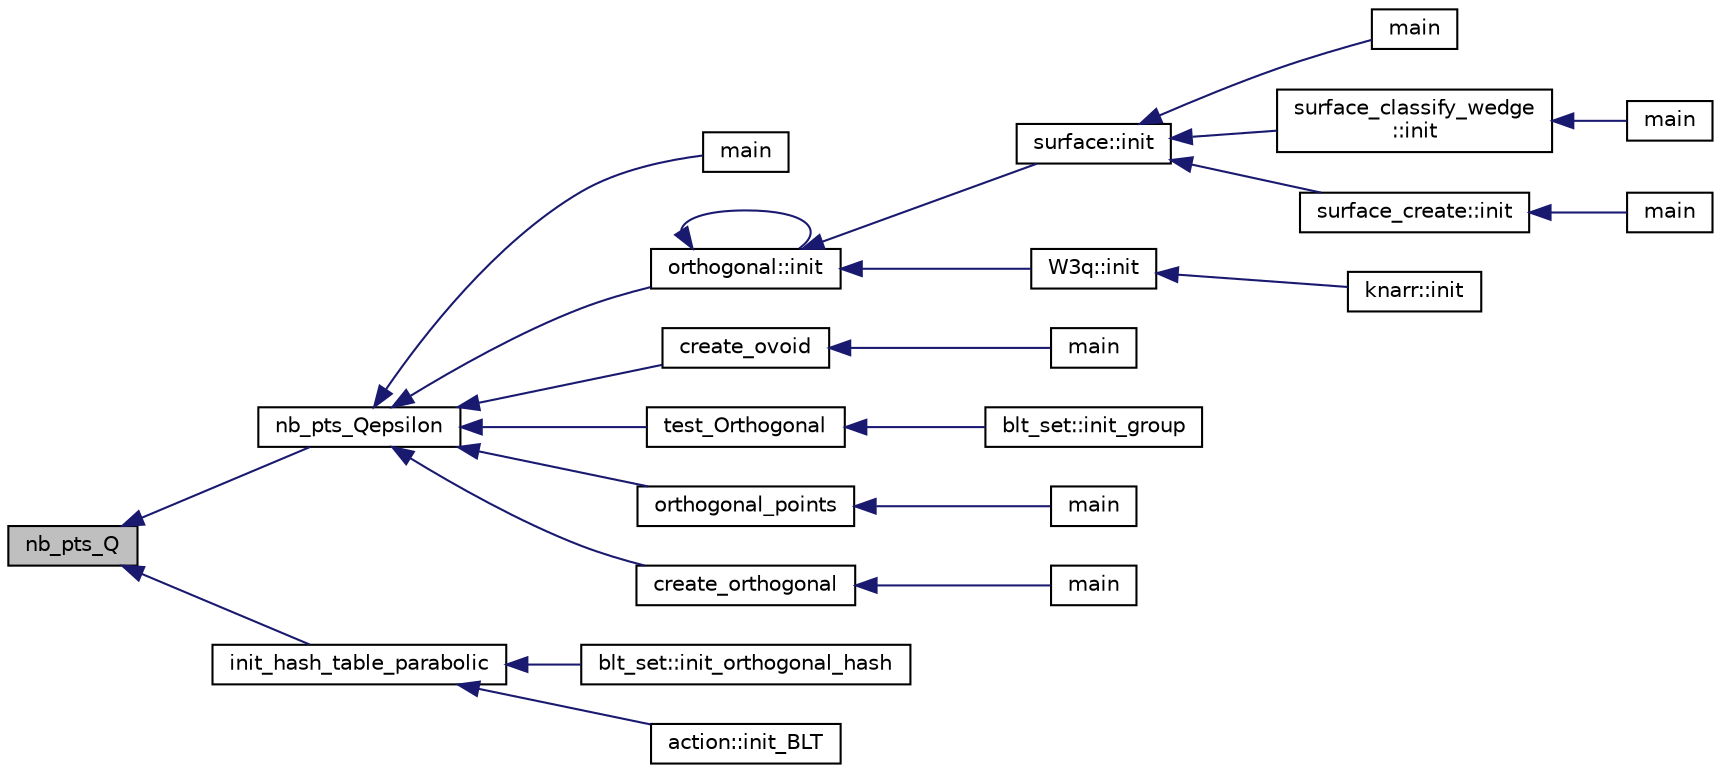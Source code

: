 digraph "nb_pts_Q"
{
  edge [fontname="Helvetica",fontsize="10",labelfontname="Helvetica",labelfontsize="10"];
  node [fontname="Helvetica",fontsize="10",shape=record];
  rankdir="LR";
  Node9867 [label="nb_pts_Q",height=0.2,width=0.4,color="black", fillcolor="grey75", style="filled", fontcolor="black"];
  Node9867 -> Node9868 [dir="back",color="midnightblue",fontsize="10",style="solid",fontname="Helvetica"];
  Node9868 [label="nb_pts_Qepsilon",height=0.2,width=0.4,color="black", fillcolor="white", style="filled",URL="$db/da0/lib_2foundations_2geometry_2orthogonal__points_8_c.html#acbf91472684f545d7c79eecc893cc250"];
  Node9868 -> Node9869 [dir="back",color="midnightblue",fontsize="10",style="solid",fontname="Helvetica"];
  Node9869 [label="main",height=0.2,width=0.4,color="black", fillcolor="white", style="filled",URL="$d1/d15/apps_2combinatorics_2orthogonal_8_c.html#a3c04138a5bfe5d72780bb7e82a18e627"];
  Node9868 -> Node9870 [dir="back",color="midnightblue",fontsize="10",style="solid",fontname="Helvetica"];
  Node9870 [label="orthogonal::init",height=0.2,width=0.4,color="black", fillcolor="white", style="filled",URL="$d7/daa/classorthogonal.html#a8bd53ba30f34ac50889503f0f3ef6deb"];
  Node9870 -> Node9870 [dir="back",color="midnightblue",fontsize="10",style="solid",fontname="Helvetica"];
  Node9870 -> Node9871 [dir="back",color="midnightblue",fontsize="10",style="solid",fontname="Helvetica"];
  Node9871 [label="surface::init",height=0.2,width=0.4,color="black", fillcolor="white", style="filled",URL="$d5/d88/classsurface.html#a90570b0ca6ab02988159f2c40cb27308"];
  Node9871 -> Node9872 [dir="back",color="midnightblue",fontsize="10",style="solid",fontname="Helvetica"];
  Node9872 [label="main",height=0.2,width=0.4,color="black", fillcolor="white", style="filled",URL="$d6/dc3/arc__lifting__main_8_c.html#a217dbf8b442f20279ea00b898af96f52"];
  Node9871 -> Node9873 [dir="back",color="midnightblue",fontsize="10",style="solid",fontname="Helvetica"];
  Node9873 [label="surface_classify_wedge\l::init",height=0.2,width=0.4,color="black", fillcolor="white", style="filled",URL="$d7/d5c/classsurface__classify__wedge.html#a43302106663b307aa8274a5112a7010a"];
  Node9873 -> Node9874 [dir="back",color="midnightblue",fontsize="10",style="solid",fontname="Helvetica"];
  Node9874 [label="main",height=0.2,width=0.4,color="black", fillcolor="white", style="filled",URL="$df/df8/surface__classify_8_c.html#a217dbf8b442f20279ea00b898af96f52"];
  Node9871 -> Node9875 [dir="back",color="midnightblue",fontsize="10",style="solid",fontname="Helvetica"];
  Node9875 [label="surface_create::init",height=0.2,width=0.4,color="black", fillcolor="white", style="filled",URL="$de/da4/classsurface__create.html#ab0db5c12825f778e3caf8aa4da02eb06"];
  Node9875 -> Node9876 [dir="back",color="midnightblue",fontsize="10",style="solid",fontname="Helvetica"];
  Node9876 [label="main",height=0.2,width=0.4,color="black", fillcolor="white", style="filled",URL="$d2/dfa/create__surface__main_8_c.html#a217dbf8b442f20279ea00b898af96f52"];
  Node9870 -> Node9877 [dir="back",color="midnightblue",fontsize="10",style="solid",fontname="Helvetica"];
  Node9877 [label="W3q::init",height=0.2,width=0.4,color="black", fillcolor="white", style="filled",URL="$de/d2c/class_w3q.html#a215fe070895a4915537fcb1bfba4f777"];
  Node9877 -> Node9878 [dir="back",color="midnightblue",fontsize="10",style="solid",fontname="Helvetica"];
  Node9878 [label="knarr::init",height=0.2,width=0.4,color="black", fillcolor="white", style="filled",URL="$d7/de5/classknarr.html#a1e25f28aeec8f316cc0ce81eb89e670e"];
  Node9868 -> Node9879 [dir="back",color="midnightblue",fontsize="10",style="solid",fontname="Helvetica"];
  Node9879 [label="create_ovoid",height=0.2,width=0.4,color="black", fillcolor="white", style="filled",URL="$d9/dbf/projective__space_2ovoid_8_c.html#a812088e2c64cb8a0834e9eacae4b92a6"];
  Node9879 -> Node9880 [dir="back",color="midnightblue",fontsize="10",style="solid",fontname="Helvetica"];
  Node9880 [label="main",height=0.2,width=0.4,color="black", fillcolor="white", style="filled",URL="$d9/dbf/projective__space_2ovoid_8_c.html#a3c04138a5bfe5d72780bb7e82a18e627"];
  Node9868 -> Node9881 [dir="back",color="midnightblue",fontsize="10",style="solid",fontname="Helvetica"];
  Node9881 [label="test_Orthogonal",height=0.2,width=0.4,color="black", fillcolor="white", style="filled",URL="$db/da0/lib_2foundations_2geometry_2orthogonal__points_8_c.html#a071f90f8a33649e2d4a8f5c9a401a4f4"];
  Node9881 -> Node9882 [dir="back",color="midnightblue",fontsize="10",style="solid",fontname="Helvetica"];
  Node9882 [label="blt_set::init_group",height=0.2,width=0.4,color="black", fillcolor="white", style="filled",URL="$d1/d3d/classblt__set.html#a9e5aede3bbac6f5e1dd31a8965bba200"];
  Node9868 -> Node9883 [dir="back",color="midnightblue",fontsize="10",style="solid",fontname="Helvetica"];
  Node9883 [label="orthogonal_points",height=0.2,width=0.4,color="black", fillcolor="white", style="filled",URL="$d7/d83/points_8_c.html#a2a86a595e599aecd619f0046595252e4"];
  Node9883 -> Node9884 [dir="back",color="midnightblue",fontsize="10",style="solid",fontname="Helvetica"];
  Node9884 [label="main",height=0.2,width=0.4,color="black", fillcolor="white", style="filled",URL="$d7/d83/points_8_c.html#a3c04138a5bfe5d72780bb7e82a18e627"];
  Node9868 -> Node9885 [dir="back",color="midnightblue",fontsize="10",style="solid",fontname="Helvetica"];
  Node9885 [label="create_orthogonal",height=0.2,width=0.4,color="black", fillcolor="white", style="filled",URL="$d4/d67/geometry_8h.html#af56e0787251ddb889edb236e423aff02"];
  Node9885 -> Node9886 [dir="back",color="midnightblue",fontsize="10",style="solid",fontname="Helvetica"];
  Node9886 [label="main",height=0.2,width=0.4,color="black", fillcolor="white", style="filled",URL="$d4/d6e/make__something_8_c.html#a217dbf8b442f20279ea00b898af96f52"];
  Node9867 -> Node9887 [dir="back",color="midnightblue",fontsize="10",style="solid",fontname="Helvetica"];
  Node9887 [label="init_hash_table_parabolic",height=0.2,width=0.4,color="black", fillcolor="white", style="filled",URL="$db/da0/lib_2foundations_2geometry_2orthogonal__points_8_c.html#ac0501667678e59124c88842414489011"];
  Node9887 -> Node9888 [dir="back",color="midnightblue",fontsize="10",style="solid",fontname="Helvetica"];
  Node9888 [label="blt_set::init_orthogonal_hash",height=0.2,width=0.4,color="black", fillcolor="white", style="filled",URL="$d1/d3d/classblt__set.html#ad8a73370e16f2adf30172c3159ca8a74"];
  Node9887 -> Node9889 [dir="back",color="midnightblue",fontsize="10",style="solid",fontname="Helvetica"];
  Node9889 [label="action::init_BLT",height=0.2,width=0.4,color="black", fillcolor="white", style="filled",URL="$d2/d86/classaction.html#a0d33ca0ebe7467b984c3058520e02a0c"];
}
